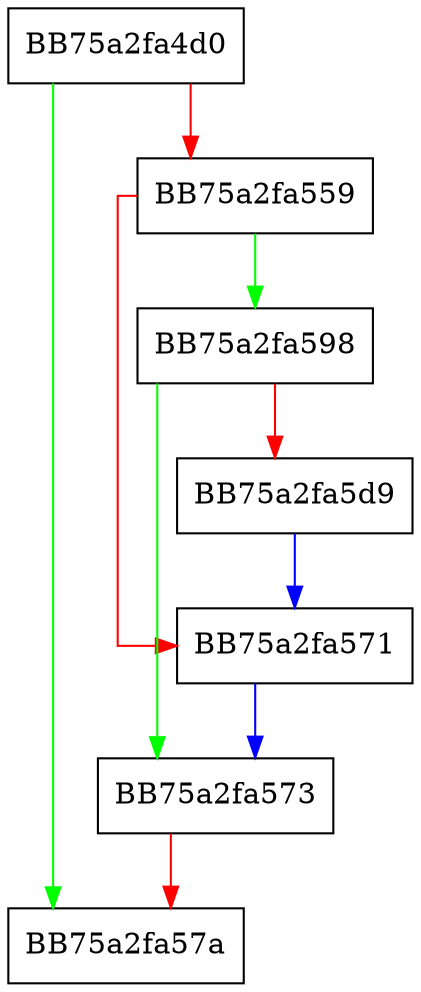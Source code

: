 digraph hstr_internal_search {
  node [shape="box"];
  graph [splines=ortho];
  BB75a2fa4d0 -> BB75a2fa57a [color="green"];
  BB75a2fa4d0 -> BB75a2fa559 [color="red"];
  BB75a2fa559 -> BB75a2fa598 [color="green"];
  BB75a2fa559 -> BB75a2fa571 [color="red"];
  BB75a2fa571 -> BB75a2fa573 [color="blue"];
  BB75a2fa573 -> BB75a2fa57a [color="red"];
  BB75a2fa598 -> BB75a2fa573 [color="green"];
  BB75a2fa598 -> BB75a2fa5d9 [color="red"];
  BB75a2fa5d9 -> BB75a2fa571 [color="blue"];
}